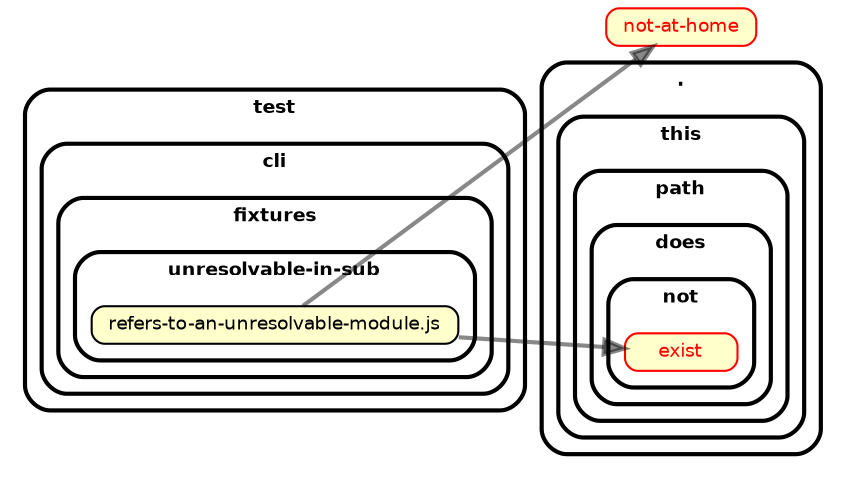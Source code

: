 strict digraph "dependency-cruiser output"{
    ordering=out
    rankdir=LR
    splines=true
    overlap=false
    nodesep=0.16
    ranksep=0.18
    fontname="Helvetica-bold"
    fontsize=9
    style="rounded,bold,filled"
    fillcolor="#ffffff"
    compound=true
    node [shape=box style="rounded, filled" fillcolor="#ffffcc" height=0.2 fontname=Helvetica fontsize=9]
    edge [color="#00000077" penwidth=2.0 arrowhead=normal fontname=Helvetica fontsize=9]

    "./not-at-home" [label="not-at-home" color="red" fontcolor="red" ]
    subgraph "cluster_." {label="." subgraph "cluster_./this" {label="this" subgraph "cluster_./this/path" {label="path" subgraph "cluster_./this/path/does" {label="does" subgraph "cluster_./this/path/does/not" {label="not" "./this/path/does/not/exist" [label="exist" color="red" fontcolor="red" ] } } } } }
    subgraph "cluster_test" {label="test" subgraph "cluster_test/cli" {label="cli" subgraph "cluster_test/cli/fixtures" {label="fixtures" subgraph "cluster_test/cli/fixtures/unresolvable-in-sub" {label="unresolvable-in-sub" "test/cli/fixtures/unresolvable-in-sub/refers-to-an-unresolvable-module.js" [label="refers-to-an-unresolvable-module.js" URL="STUFFCOMINGBEFORE/test/cli/fixtures/unresolvable-in-sub/refers-to-an-unresolvable-module.js"] } } } }

    "test/cli/fixtures/unresolvable-in-sub/refers-to-an-unresolvable-module.js" -> "./not-at-home"
    "test/cli/fixtures/unresolvable-in-sub/refers-to-an-unresolvable-module.js" -> "./this/path/does/not/exist"
}
